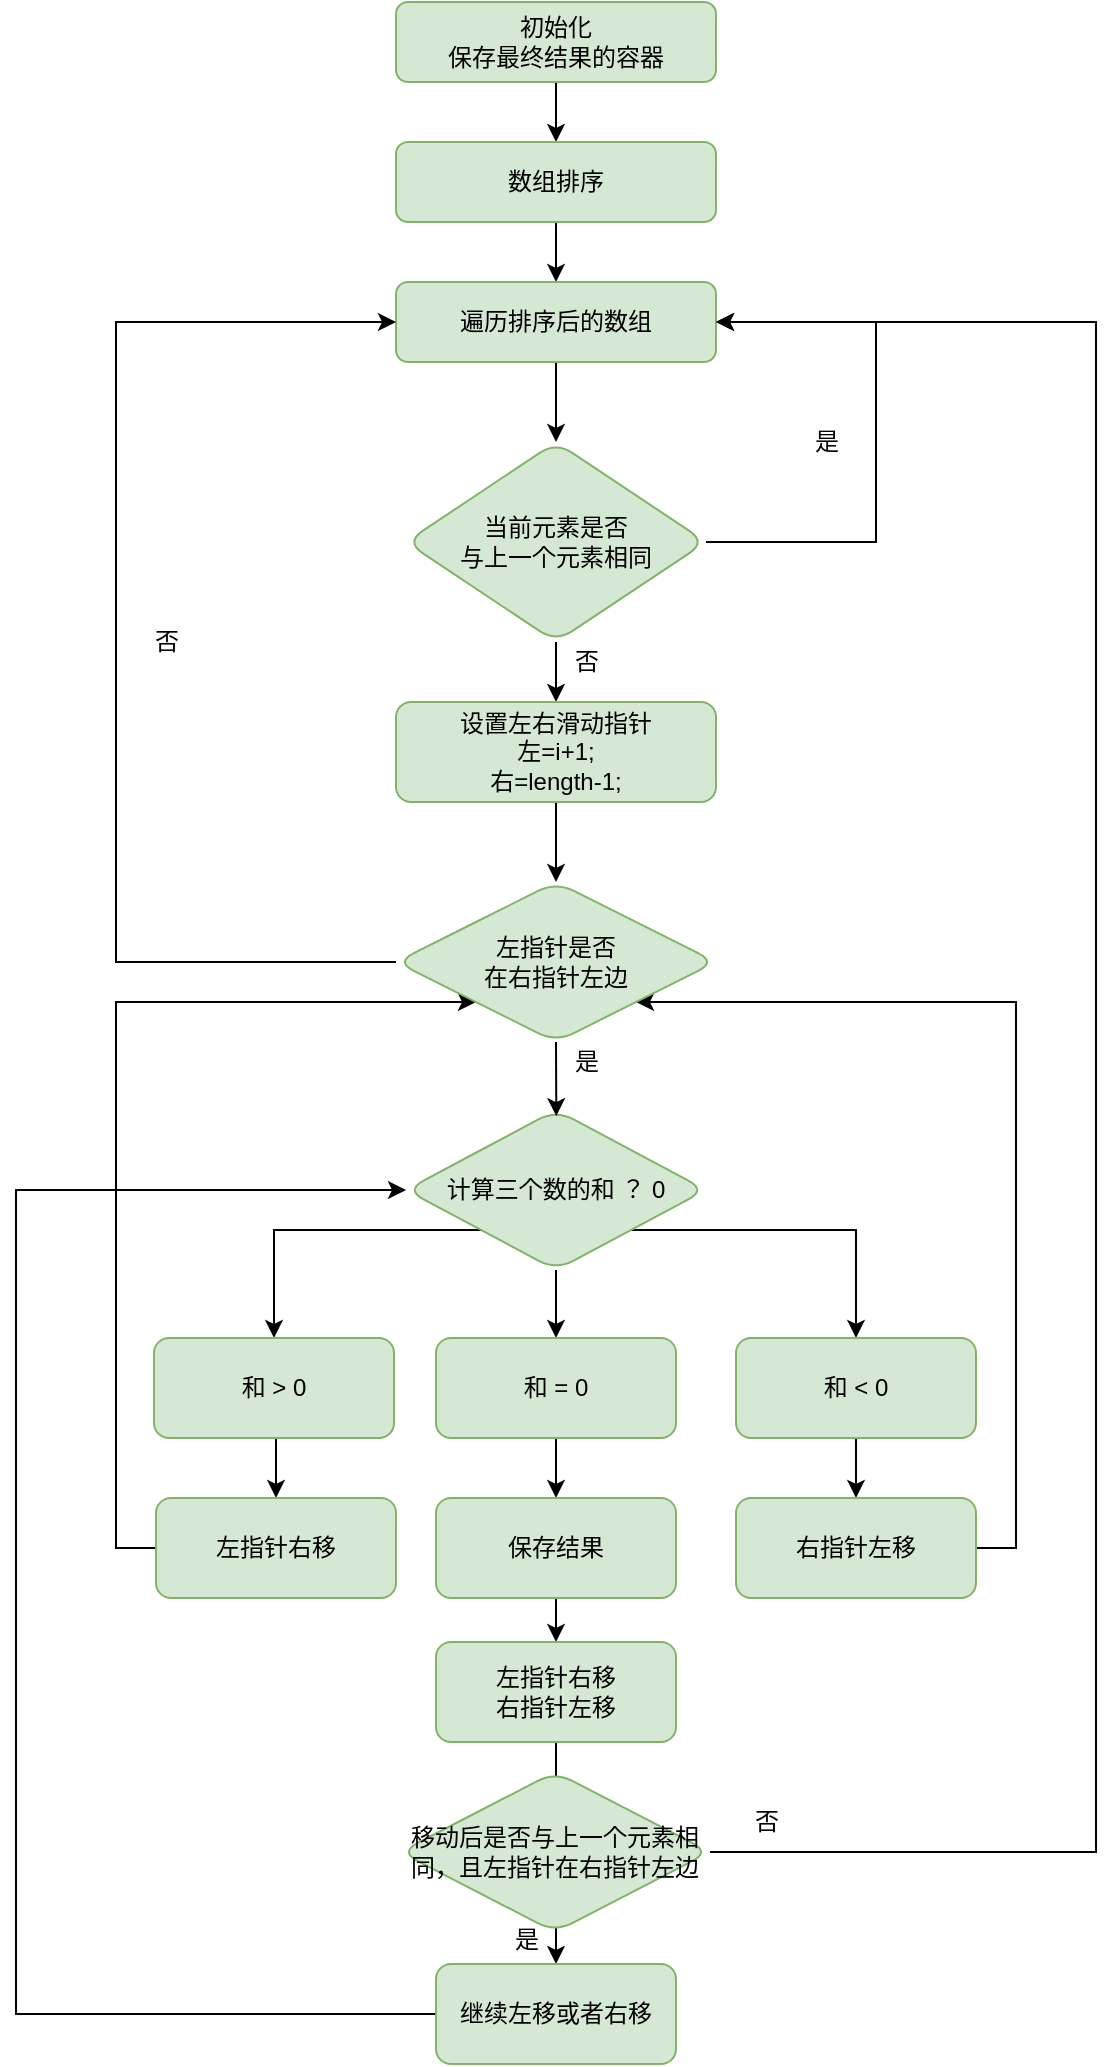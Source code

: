 <mxfile version="17.4.6" type="github">
  <diagram id="nZsXNzgTfsL5aVxK9Qy-" name="第 1 页">
    <mxGraphModel dx="2287" dy="733" grid="1" gridSize="10" guides="1" tooltips="1" connect="1" arrows="1" fold="1" page="1" pageScale="1" pageWidth="827" pageHeight="1169" math="0" shadow="0">
      <root>
        <mxCell id="0" />
        <mxCell id="1" parent="0" />
        <mxCell id="MScV8rbteiX6YOOFGvK_-60" style="edgeStyle=orthogonalEdgeStyle;rounded=0;orthogonalLoop=1;jettySize=auto;html=1;exitX=0.5;exitY=1;exitDx=0;exitDy=0;entryX=0.5;entryY=0;entryDx=0;entryDy=0;" edge="1" parent="1" source="vjGGeXQXuBnlSg8_W75x-2" target="MScV8rbteiX6YOOFGvK_-1">
          <mxGeometry relative="1" as="geometry" />
        </mxCell>
        <mxCell id="vjGGeXQXuBnlSg8_W75x-2" value="初始化&lt;br&gt;保存最终结果的容器" style="rounded=1;whiteSpace=wrap;html=1;fillColor=#d5e8d4;strokeColor=#82b366;" parent="1" vertex="1">
          <mxGeometry x="170" y="120" width="160" height="40" as="geometry" />
        </mxCell>
        <mxCell id="MScV8rbteiX6YOOFGvK_-9" style="edgeStyle=orthogonalEdgeStyle;rounded=0;orthogonalLoop=1;jettySize=auto;html=1;exitX=0.5;exitY=1;exitDx=0;exitDy=0;entryX=0.5;entryY=0;entryDx=0;entryDy=0;" edge="1" parent="1" source="MScV8rbteiX6YOOFGvK_-1" target="MScV8rbteiX6YOOFGvK_-2">
          <mxGeometry relative="1" as="geometry" />
        </mxCell>
        <mxCell id="MScV8rbteiX6YOOFGvK_-1" value="数组排序" style="rounded=1;whiteSpace=wrap;html=1;fillColor=#d5e8d4;strokeColor=#82b366;" vertex="1" parent="1">
          <mxGeometry x="170" y="190" width="160" height="40" as="geometry" />
        </mxCell>
        <mxCell id="MScV8rbteiX6YOOFGvK_-4" style="edgeStyle=orthogonalEdgeStyle;rounded=0;orthogonalLoop=1;jettySize=auto;html=1;exitX=0.5;exitY=1;exitDx=0;exitDy=0;entryX=0.5;entryY=0;entryDx=0;entryDy=0;" edge="1" parent="1" source="MScV8rbteiX6YOOFGvK_-2" target="MScV8rbteiX6YOOFGvK_-3">
          <mxGeometry relative="1" as="geometry" />
        </mxCell>
        <mxCell id="MScV8rbteiX6YOOFGvK_-2" value="遍历排序后的数组" style="rounded=1;whiteSpace=wrap;html=1;fillColor=#d5e8d4;strokeColor=#82b366;" vertex="1" parent="1">
          <mxGeometry x="170" y="260" width="160" height="40" as="geometry" />
        </mxCell>
        <mxCell id="MScV8rbteiX6YOOFGvK_-5" style="edgeStyle=orthogonalEdgeStyle;rounded=0;orthogonalLoop=1;jettySize=auto;html=1;exitX=1;exitY=0.5;exitDx=0;exitDy=0;entryX=1;entryY=0.5;entryDx=0;entryDy=0;" edge="1" parent="1" source="MScV8rbteiX6YOOFGvK_-3" target="MScV8rbteiX6YOOFGvK_-2">
          <mxGeometry relative="1" as="geometry">
            <Array as="points">
              <mxPoint x="410" y="390" />
              <mxPoint x="410" y="280" />
            </Array>
          </mxGeometry>
        </mxCell>
        <mxCell id="MScV8rbteiX6YOOFGvK_-8" style="edgeStyle=orthogonalEdgeStyle;rounded=0;orthogonalLoop=1;jettySize=auto;html=1;exitX=0.5;exitY=1;exitDx=0;exitDy=0;entryX=0.5;entryY=0;entryDx=0;entryDy=0;" edge="1" parent="1" source="MScV8rbteiX6YOOFGvK_-3" target="MScV8rbteiX6YOOFGvK_-7">
          <mxGeometry relative="1" as="geometry" />
        </mxCell>
        <mxCell id="MScV8rbteiX6YOOFGvK_-3" value="当前元素是否&lt;br&gt;与上一个元素相同" style="rhombus;whiteSpace=wrap;html=1;fillColor=#d5e8d4;strokeColor=#82b366;rounded=1;" vertex="1" parent="1">
          <mxGeometry x="175" y="340" width="150" height="100" as="geometry" />
        </mxCell>
        <mxCell id="MScV8rbteiX6YOOFGvK_-6" value="是" style="text;html=1;align=center;verticalAlign=middle;resizable=0;points=[];autosize=1;strokeColor=none;fillColor=none;" vertex="1" parent="1">
          <mxGeometry x="370" y="330" width="30" height="20" as="geometry" />
        </mxCell>
        <mxCell id="MScV8rbteiX6YOOFGvK_-64" style="edgeStyle=orthogonalEdgeStyle;rounded=0;orthogonalLoop=1;jettySize=auto;html=1;exitX=0.5;exitY=1;exitDx=0;exitDy=0;entryX=0.5;entryY=0;entryDx=0;entryDy=0;" edge="1" parent="1" source="MScV8rbteiX6YOOFGvK_-7" target="MScV8rbteiX6YOOFGvK_-63">
          <mxGeometry relative="1" as="geometry" />
        </mxCell>
        <mxCell id="MScV8rbteiX6YOOFGvK_-7" value="设置左右滑动指针&lt;br&gt;左=i+1;&lt;br&gt;右=length-1;" style="rounded=1;whiteSpace=wrap;html=1;fillColor=#d5e8d4;strokeColor=#82b366;" vertex="1" parent="1">
          <mxGeometry x="170" y="470" width="160" height="50" as="geometry" />
        </mxCell>
        <mxCell id="MScV8rbteiX6YOOFGvK_-10" value="否" style="text;html=1;align=center;verticalAlign=middle;resizable=0;points=[];autosize=1;strokeColor=none;fillColor=none;" vertex="1" parent="1">
          <mxGeometry x="250" y="440" width="30" height="20" as="geometry" />
        </mxCell>
        <mxCell id="MScV8rbteiX6YOOFGvK_-17" style="edgeStyle=orthogonalEdgeStyle;rounded=0;orthogonalLoop=1;jettySize=auto;html=1;exitX=0;exitY=1;exitDx=0;exitDy=0;entryX=0.5;entryY=0;entryDx=0;entryDy=0;" edge="1" parent="1" source="MScV8rbteiX6YOOFGvK_-13" target="MScV8rbteiX6YOOFGvK_-14">
          <mxGeometry relative="1" as="geometry">
            <Array as="points">
              <mxPoint x="109" y="734" />
            </Array>
          </mxGeometry>
        </mxCell>
        <mxCell id="MScV8rbteiX6YOOFGvK_-18" style="edgeStyle=orthogonalEdgeStyle;rounded=0;orthogonalLoop=1;jettySize=auto;html=1;exitX=0.5;exitY=1;exitDx=0;exitDy=0;entryX=0.5;entryY=0;entryDx=0;entryDy=0;" edge="1" parent="1" source="MScV8rbteiX6YOOFGvK_-13" target="MScV8rbteiX6YOOFGvK_-15">
          <mxGeometry relative="1" as="geometry" />
        </mxCell>
        <mxCell id="MScV8rbteiX6YOOFGvK_-19" style="edgeStyle=orthogonalEdgeStyle;rounded=0;orthogonalLoop=1;jettySize=auto;html=1;exitX=1;exitY=1;exitDx=0;exitDy=0;entryX=0.5;entryY=0;entryDx=0;entryDy=0;" edge="1" parent="1" source="MScV8rbteiX6YOOFGvK_-13" target="MScV8rbteiX6YOOFGvK_-16">
          <mxGeometry relative="1" as="geometry" />
        </mxCell>
        <mxCell id="MScV8rbteiX6YOOFGvK_-13" value="计算三个数的和&amp;nbsp;？ 0" style="rhombus;whiteSpace=wrap;html=1;fillColor=#d5e8d4;strokeColor=#82b366;rounded=1;" vertex="1" parent="1">
          <mxGeometry x="175" y="674" width="150" height="80" as="geometry" />
        </mxCell>
        <mxCell id="MScV8rbteiX6YOOFGvK_-22" style="edgeStyle=orthogonalEdgeStyle;rounded=0;orthogonalLoop=1;jettySize=auto;html=1;exitX=0.5;exitY=1;exitDx=0;exitDy=0;entryX=0.5;entryY=0;entryDx=0;entryDy=0;" edge="1" parent="1" source="MScV8rbteiX6YOOFGvK_-14" target="MScV8rbteiX6YOOFGvK_-20">
          <mxGeometry relative="1" as="geometry" />
        </mxCell>
        <mxCell id="MScV8rbteiX6YOOFGvK_-14" value="和 &amp;gt; 0" style="rounded=1;whiteSpace=wrap;html=1;fillColor=#d5e8d4;strokeColor=#82b366;" vertex="1" parent="1">
          <mxGeometry x="49" y="788" width="120" height="50" as="geometry" />
        </mxCell>
        <mxCell id="MScV8rbteiX6YOOFGvK_-25" style="edgeStyle=orthogonalEdgeStyle;rounded=0;orthogonalLoop=1;jettySize=auto;html=1;exitX=0.5;exitY=1;exitDx=0;exitDy=0;entryX=0.5;entryY=0;entryDx=0;entryDy=0;" edge="1" parent="1" source="MScV8rbteiX6YOOFGvK_-15" target="MScV8rbteiX6YOOFGvK_-24">
          <mxGeometry relative="1" as="geometry" />
        </mxCell>
        <mxCell id="MScV8rbteiX6YOOFGvK_-15" value="和 = 0" style="rounded=1;whiteSpace=wrap;html=1;fillColor=#d5e8d4;strokeColor=#82b366;" vertex="1" parent="1">
          <mxGeometry x="190" y="788" width="120" height="50" as="geometry" />
        </mxCell>
        <mxCell id="MScV8rbteiX6YOOFGvK_-23" style="edgeStyle=orthogonalEdgeStyle;rounded=0;orthogonalLoop=1;jettySize=auto;html=1;exitX=0.5;exitY=1;exitDx=0;exitDy=0;entryX=0.5;entryY=0;entryDx=0;entryDy=0;" edge="1" parent="1" source="MScV8rbteiX6YOOFGvK_-16" target="MScV8rbteiX6YOOFGvK_-21">
          <mxGeometry relative="1" as="geometry" />
        </mxCell>
        <mxCell id="MScV8rbteiX6YOOFGvK_-16" value="和 &amp;lt; 0" style="rounded=1;whiteSpace=wrap;html=1;fillColor=#d5e8d4;strokeColor=#82b366;" vertex="1" parent="1">
          <mxGeometry x="340" y="788" width="120" height="50" as="geometry" />
        </mxCell>
        <mxCell id="MScV8rbteiX6YOOFGvK_-61" style="edgeStyle=orthogonalEdgeStyle;rounded=0;orthogonalLoop=1;jettySize=auto;html=1;exitX=0;exitY=0.5;exitDx=0;exitDy=0;entryX=0;entryY=1;entryDx=0;entryDy=0;" edge="1" parent="1" source="MScV8rbteiX6YOOFGvK_-20" target="MScV8rbteiX6YOOFGvK_-63">
          <mxGeometry relative="1" as="geometry">
            <mxPoint x="20" y="893" as="targetPoint" />
            <Array as="points">
              <mxPoint x="30" y="893" />
              <mxPoint x="30" y="620" />
            </Array>
          </mxGeometry>
        </mxCell>
        <mxCell id="MScV8rbteiX6YOOFGvK_-20" value="左指针右移" style="rounded=1;whiteSpace=wrap;html=1;fillColor=#d5e8d4;strokeColor=#82b366;" vertex="1" parent="1">
          <mxGeometry x="50" y="868" width="120" height="50" as="geometry" />
        </mxCell>
        <mxCell id="MScV8rbteiX6YOOFGvK_-62" style="edgeStyle=orthogonalEdgeStyle;rounded=0;orthogonalLoop=1;jettySize=auto;html=1;exitX=1;exitY=0.5;exitDx=0;exitDy=0;entryX=1;entryY=1;entryDx=0;entryDy=0;" edge="1" parent="1" source="MScV8rbteiX6YOOFGvK_-21" target="MScV8rbteiX6YOOFGvK_-63">
          <mxGeometry relative="1" as="geometry">
            <Array as="points">
              <mxPoint x="480" y="893" />
              <mxPoint x="480" y="620" />
            </Array>
          </mxGeometry>
        </mxCell>
        <mxCell id="MScV8rbteiX6YOOFGvK_-21" value="右指针左移" style="rounded=1;whiteSpace=wrap;html=1;fillColor=#d5e8d4;strokeColor=#82b366;" vertex="1" parent="1">
          <mxGeometry x="340" y="868" width="120" height="50" as="geometry" />
        </mxCell>
        <mxCell id="MScV8rbteiX6YOOFGvK_-70" style="edgeStyle=orthogonalEdgeStyle;rounded=0;orthogonalLoop=1;jettySize=auto;html=1;exitX=0.5;exitY=1;exitDx=0;exitDy=0;entryX=0.5;entryY=0;entryDx=0;entryDy=0;" edge="1" parent="1" source="MScV8rbteiX6YOOFGvK_-24" target="MScV8rbteiX6YOOFGvK_-69">
          <mxGeometry relative="1" as="geometry" />
        </mxCell>
        <mxCell id="MScV8rbteiX6YOOFGvK_-24" value="保存结果" style="rounded=1;whiteSpace=wrap;html=1;fillColor=#d5e8d4;strokeColor=#82b366;" vertex="1" parent="1">
          <mxGeometry x="190" y="868" width="120" height="50" as="geometry" />
        </mxCell>
        <mxCell id="MScV8rbteiX6YOOFGvK_-40" style="edgeStyle=orthogonalEdgeStyle;rounded=0;orthogonalLoop=1;jettySize=auto;html=1;exitX=0;exitY=0.5;exitDx=0;exitDy=0;entryX=0;entryY=0.5;entryDx=0;entryDy=0;" edge="1" parent="1" source="MScV8rbteiX6YOOFGvK_-75" target="MScV8rbteiX6YOOFGvK_-13">
          <mxGeometry relative="1" as="geometry">
            <Array as="points">
              <mxPoint x="-20" y="1126" />
              <mxPoint x="-20" y="714" />
            </Array>
          </mxGeometry>
        </mxCell>
        <mxCell id="MScV8rbteiX6YOOFGvK_-77" style="edgeStyle=orthogonalEdgeStyle;rounded=0;orthogonalLoop=1;jettySize=auto;html=1;exitX=0.5;exitY=1;exitDx=0;exitDy=0;entryX=0.5;entryY=0;entryDx=0;entryDy=0;" edge="1" parent="1" target="MScV8rbteiX6YOOFGvK_-75">
          <mxGeometry relative="1" as="geometry">
            <mxPoint x="250" y="1070" as="sourcePoint" />
          </mxGeometry>
        </mxCell>
        <mxCell id="MScV8rbteiX6YOOFGvK_-78" style="edgeStyle=orthogonalEdgeStyle;rounded=0;orthogonalLoop=1;jettySize=auto;html=1;exitX=1;exitY=0.5;exitDx=0;exitDy=0;" edge="1" parent="1" source="MScV8rbteiX6YOOFGvK_-82">
          <mxGeometry relative="1" as="geometry">
            <mxPoint x="330" y="280" as="targetPoint" />
            <mxPoint x="310" y="1045" as="sourcePoint" />
            <Array as="points">
              <mxPoint x="520" y="1045" />
              <mxPoint x="520" y="280" />
            </Array>
          </mxGeometry>
        </mxCell>
        <mxCell id="MScV8rbteiX6YOOFGvK_-65" style="edgeStyle=orthogonalEdgeStyle;rounded=0;orthogonalLoop=1;jettySize=auto;html=1;exitX=0.5;exitY=1;exitDx=0;exitDy=0;entryX=0.501;entryY=0.038;entryDx=0;entryDy=0;entryPerimeter=0;" edge="1" parent="1" source="MScV8rbteiX6YOOFGvK_-63" target="MScV8rbteiX6YOOFGvK_-13">
          <mxGeometry relative="1" as="geometry" />
        </mxCell>
        <mxCell id="MScV8rbteiX6YOOFGvK_-66" style="edgeStyle=orthogonalEdgeStyle;rounded=0;orthogonalLoop=1;jettySize=auto;html=1;exitX=0;exitY=0.5;exitDx=0;exitDy=0;entryX=0;entryY=0.5;entryDx=0;entryDy=0;" edge="1" parent="1" source="MScV8rbteiX6YOOFGvK_-63" target="MScV8rbteiX6YOOFGvK_-2">
          <mxGeometry relative="1" as="geometry">
            <Array as="points">
              <mxPoint x="30" y="600" />
              <mxPoint x="30" y="280" />
            </Array>
          </mxGeometry>
        </mxCell>
        <mxCell id="MScV8rbteiX6YOOFGvK_-63" value="&lt;span&gt;左指针是否&lt;br&gt;在右指针左边&lt;/span&gt;" style="rhombus;whiteSpace=wrap;html=1;fillColor=#d5e8d4;strokeColor=#82b366;rounded=1;" vertex="1" parent="1">
          <mxGeometry x="170" y="560" width="160" height="80" as="geometry" />
        </mxCell>
        <mxCell id="MScV8rbteiX6YOOFGvK_-67" value="否" style="text;html=1;align=center;verticalAlign=middle;resizable=0;points=[];autosize=1;strokeColor=none;fillColor=none;" vertex="1" parent="1">
          <mxGeometry x="40" y="430" width="30" height="20" as="geometry" />
        </mxCell>
        <mxCell id="MScV8rbteiX6YOOFGvK_-68" value="是" style="text;html=1;align=center;verticalAlign=middle;resizable=0;points=[];autosize=1;strokeColor=none;fillColor=none;" vertex="1" parent="1">
          <mxGeometry x="250" y="640" width="30" height="20" as="geometry" />
        </mxCell>
        <mxCell id="MScV8rbteiX6YOOFGvK_-71" style="edgeStyle=orthogonalEdgeStyle;rounded=0;orthogonalLoop=1;jettySize=auto;html=1;exitX=0.5;exitY=1;exitDx=0;exitDy=0;entryX=0.5;entryY=0;entryDx=0;entryDy=0;" edge="1" parent="1" source="MScV8rbteiX6YOOFGvK_-69">
          <mxGeometry relative="1" as="geometry">
            <mxPoint x="250" y="1020" as="targetPoint" />
          </mxGeometry>
        </mxCell>
        <mxCell id="MScV8rbteiX6YOOFGvK_-69" value="左指针右移&lt;br&gt;右指针左移" style="rounded=1;whiteSpace=wrap;html=1;fillColor=#d5e8d4;strokeColor=#82b366;" vertex="1" parent="1">
          <mxGeometry x="190" y="940" width="120" height="50" as="geometry" />
        </mxCell>
        <mxCell id="MScV8rbteiX6YOOFGvK_-72" value="是" style="text;html=1;align=center;verticalAlign=middle;resizable=0;points=[];autosize=1;strokeColor=none;fillColor=none;" vertex="1" parent="1">
          <mxGeometry x="220" y="1079" width="30" height="20" as="geometry" />
        </mxCell>
        <mxCell id="MScV8rbteiX6YOOFGvK_-75" value="继续左移或者右移" style="rounded=1;whiteSpace=wrap;html=1;fillColor=#d5e8d4;strokeColor=#82b366;" vertex="1" parent="1">
          <mxGeometry x="190" y="1101" width="120" height="50" as="geometry" />
        </mxCell>
        <mxCell id="MScV8rbteiX6YOOFGvK_-79" value="否" style="text;html=1;align=center;verticalAlign=middle;resizable=0;points=[];autosize=1;strokeColor=none;fillColor=none;" vertex="1" parent="1">
          <mxGeometry x="340" y="1020" width="30" height="20" as="geometry" />
        </mxCell>
        <mxCell id="MScV8rbteiX6YOOFGvK_-82" value="&lt;span&gt;移动后是否与上一个元素相同，且左指针在右指针左边&lt;/span&gt;" style="rhombus;whiteSpace=wrap;html=1;fillColor=#d5e8d4;strokeColor=#82b366;rounded=1;" vertex="1" parent="1">
          <mxGeometry x="172" y="1005" width="155" height="80" as="geometry" />
        </mxCell>
      </root>
    </mxGraphModel>
  </diagram>
</mxfile>
